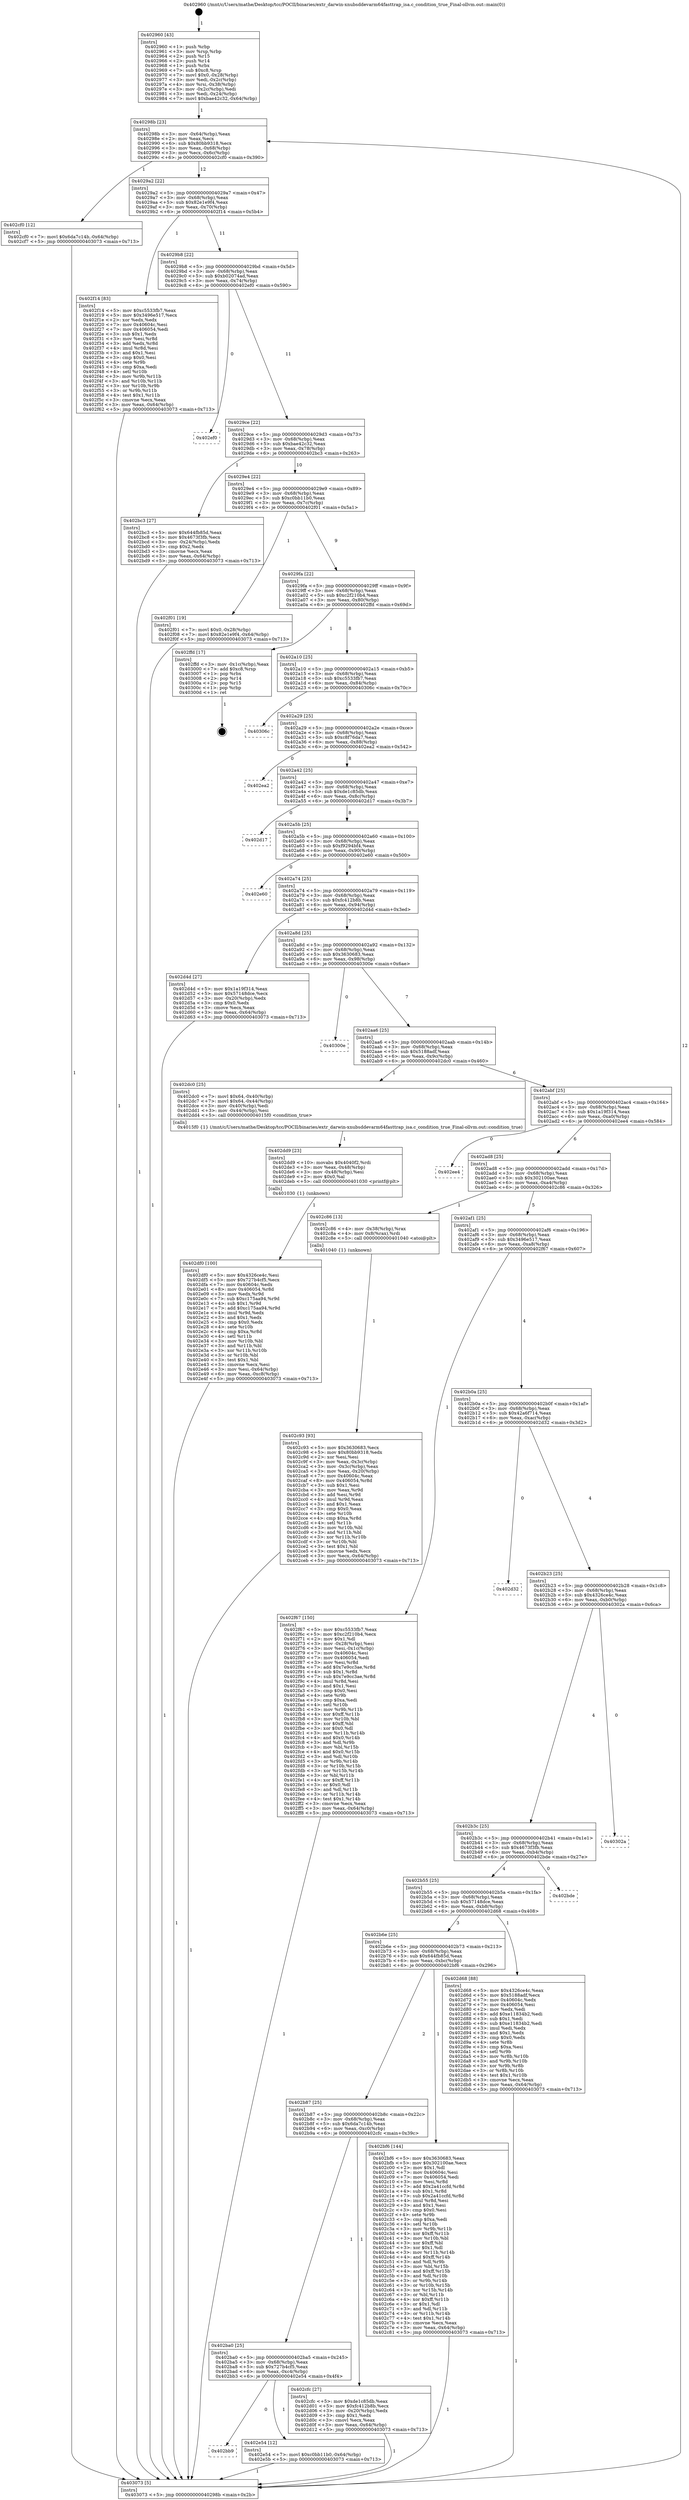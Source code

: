 digraph "0x402960" {
  label = "0x402960 (/mnt/c/Users/mathe/Desktop/tcc/POCII/binaries/extr_darwin-xnubsddevarm64fasttrap_isa.c_condition_true_Final-ollvm.out::main(0))"
  labelloc = "t"
  node[shape=record]

  Entry [label="",width=0.3,height=0.3,shape=circle,fillcolor=black,style=filled]
  "0x40298b" [label="{
     0x40298b [23]\l
     | [instrs]\l
     &nbsp;&nbsp;0x40298b \<+3\>: mov -0x64(%rbp),%eax\l
     &nbsp;&nbsp;0x40298e \<+2\>: mov %eax,%ecx\l
     &nbsp;&nbsp;0x402990 \<+6\>: sub $0x80bb9318,%ecx\l
     &nbsp;&nbsp;0x402996 \<+3\>: mov %eax,-0x68(%rbp)\l
     &nbsp;&nbsp;0x402999 \<+3\>: mov %ecx,-0x6c(%rbp)\l
     &nbsp;&nbsp;0x40299c \<+6\>: je 0000000000402cf0 \<main+0x390\>\l
  }"]
  "0x402cf0" [label="{
     0x402cf0 [12]\l
     | [instrs]\l
     &nbsp;&nbsp;0x402cf0 \<+7\>: movl $0x6da7c14b,-0x64(%rbp)\l
     &nbsp;&nbsp;0x402cf7 \<+5\>: jmp 0000000000403073 \<main+0x713\>\l
  }"]
  "0x4029a2" [label="{
     0x4029a2 [22]\l
     | [instrs]\l
     &nbsp;&nbsp;0x4029a2 \<+5\>: jmp 00000000004029a7 \<main+0x47\>\l
     &nbsp;&nbsp;0x4029a7 \<+3\>: mov -0x68(%rbp),%eax\l
     &nbsp;&nbsp;0x4029aa \<+5\>: sub $0x82e1e9f4,%eax\l
     &nbsp;&nbsp;0x4029af \<+3\>: mov %eax,-0x70(%rbp)\l
     &nbsp;&nbsp;0x4029b2 \<+6\>: je 0000000000402f14 \<main+0x5b4\>\l
  }"]
  Exit [label="",width=0.3,height=0.3,shape=circle,fillcolor=black,style=filled,peripheries=2]
  "0x402f14" [label="{
     0x402f14 [83]\l
     | [instrs]\l
     &nbsp;&nbsp;0x402f14 \<+5\>: mov $0xc5533fb7,%eax\l
     &nbsp;&nbsp;0x402f19 \<+5\>: mov $0x3496e517,%ecx\l
     &nbsp;&nbsp;0x402f1e \<+2\>: xor %edx,%edx\l
     &nbsp;&nbsp;0x402f20 \<+7\>: mov 0x40604c,%esi\l
     &nbsp;&nbsp;0x402f27 \<+7\>: mov 0x406054,%edi\l
     &nbsp;&nbsp;0x402f2e \<+3\>: sub $0x1,%edx\l
     &nbsp;&nbsp;0x402f31 \<+3\>: mov %esi,%r8d\l
     &nbsp;&nbsp;0x402f34 \<+3\>: add %edx,%r8d\l
     &nbsp;&nbsp;0x402f37 \<+4\>: imul %r8d,%esi\l
     &nbsp;&nbsp;0x402f3b \<+3\>: and $0x1,%esi\l
     &nbsp;&nbsp;0x402f3e \<+3\>: cmp $0x0,%esi\l
     &nbsp;&nbsp;0x402f41 \<+4\>: sete %r9b\l
     &nbsp;&nbsp;0x402f45 \<+3\>: cmp $0xa,%edi\l
     &nbsp;&nbsp;0x402f48 \<+4\>: setl %r10b\l
     &nbsp;&nbsp;0x402f4c \<+3\>: mov %r9b,%r11b\l
     &nbsp;&nbsp;0x402f4f \<+3\>: and %r10b,%r11b\l
     &nbsp;&nbsp;0x402f52 \<+3\>: xor %r10b,%r9b\l
     &nbsp;&nbsp;0x402f55 \<+3\>: or %r9b,%r11b\l
     &nbsp;&nbsp;0x402f58 \<+4\>: test $0x1,%r11b\l
     &nbsp;&nbsp;0x402f5c \<+3\>: cmovne %ecx,%eax\l
     &nbsp;&nbsp;0x402f5f \<+3\>: mov %eax,-0x64(%rbp)\l
     &nbsp;&nbsp;0x402f62 \<+5\>: jmp 0000000000403073 \<main+0x713\>\l
  }"]
  "0x4029b8" [label="{
     0x4029b8 [22]\l
     | [instrs]\l
     &nbsp;&nbsp;0x4029b8 \<+5\>: jmp 00000000004029bd \<main+0x5d\>\l
     &nbsp;&nbsp;0x4029bd \<+3\>: mov -0x68(%rbp),%eax\l
     &nbsp;&nbsp;0x4029c0 \<+5\>: sub $0xb02074ad,%eax\l
     &nbsp;&nbsp;0x4029c5 \<+3\>: mov %eax,-0x74(%rbp)\l
     &nbsp;&nbsp;0x4029c8 \<+6\>: je 0000000000402ef0 \<main+0x590\>\l
  }"]
  "0x402bb9" [label="{
     0x402bb9\l
  }", style=dashed]
  "0x402ef0" [label="{
     0x402ef0\l
  }", style=dashed]
  "0x4029ce" [label="{
     0x4029ce [22]\l
     | [instrs]\l
     &nbsp;&nbsp;0x4029ce \<+5\>: jmp 00000000004029d3 \<main+0x73\>\l
     &nbsp;&nbsp;0x4029d3 \<+3\>: mov -0x68(%rbp),%eax\l
     &nbsp;&nbsp;0x4029d6 \<+5\>: sub $0xbae42c32,%eax\l
     &nbsp;&nbsp;0x4029db \<+3\>: mov %eax,-0x78(%rbp)\l
     &nbsp;&nbsp;0x4029de \<+6\>: je 0000000000402bc3 \<main+0x263\>\l
  }"]
  "0x402e54" [label="{
     0x402e54 [12]\l
     | [instrs]\l
     &nbsp;&nbsp;0x402e54 \<+7\>: movl $0xc0bb11b0,-0x64(%rbp)\l
     &nbsp;&nbsp;0x402e5b \<+5\>: jmp 0000000000403073 \<main+0x713\>\l
  }"]
  "0x402bc3" [label="{
     0x402bc3 [27]\l
     | [instrs]\l
     &nbsp;&nbsp;0x402bc3 \<+5\>: mov $0x644fb85d,%eax\l
     &nbsp;&nbsp;0x402bc8 \<+5\>: mov $0x4673f3fb,%ecx\l
     &nbsp;&nbsp;0x402bcd \<+3\>: mov -0x24(%rbp),%edx\l
     &nbsp;&nbsp;0x402bd0 \<+3\>: cmp $0x2,%edx\l
     &nbsp;&nbsp;0x402bd3 \<+3\>: cmovne %ecx,%eax\l
     &nbsp;&nbsp;0x402bd6 \<+3\>: mov %eax,-0x64(%rbp)\l
     &nbsp;&nbsp;0x402bd9 \<+5\>: jmp 0000000000403073 \<main+0x713\>\l
  }"]
  "0x4029e4" [label="{
     0x4029e4 [22]\l
     | [instrs]\l
     &nbsp;&nbsp;0x4029e4 \<+5\>: jmp 00000000004029e9 \<main+0x89\>\l
     &nbsp;&nbsp;0x4029e9 \<+3\>: mov -0x68(%rbp),%eax\l
     &nbsp;&nbsp;0x4029ec \<+5\>: sub $0xc0bb11b0,%eax\l
     &nbsp;&nbsp;0x4029f1 \<+3\>: mov %eax,-0x7c(%rbp)\l
     &nbsp;&nbsp;0x4029f4 \<+6\>: je 0000000000402f01 \<main+0x5a1\>\l
  }"]
  "0x403073" [label="{
     0x403073 [5]\l
     | [instrs]\l
     &nbsp;&nbsp;0x403073 \<+5\>: jmp 000000000040298b \<main+0x2b\>\l
  }"]
  "0x402960" [label="{
     0x402960 [43]\l
     | [instrs]\l
     &nbsp;&nbsp;0x402960 \<+1\>: push %rbp\l
     &nbsp;&nbsp;0x402961 \<+3\>: mov %rsp,%rbp\l
     &nbsp;&nbsp;0x402964 \<+2\>: push %r15\l
     &nbsp;&nbsp;0x402966 \<+2\>: push %r14\l
     &nbsp;&nbsp;0x402968 \<+1\>: push %rbx\l
     &nbsp;&nbsp;0x402969 \<+7\>: sub $0xc8,%rsp\l
     &nbsp;&nbsp;0x402970 \<+7\>: movl $0x0,-0x28(%rbp)\l
     &nbsp;&nbsp;0x402977 \<+3\>: mov %edi,-0x2c(%rbp)\l
     &nbsp;&nbsp;0x40297a \<+4\>: mov %rsi,-0x38(%rbp)\l
     &nbsp;&nbsp;0x40297e \<+3\>: mov -0x2c(%rbp),%edi\l
     &nbsp;&nbsp;0x402981 \<+3\>: mov %edi,-0x24(%rbp)\l
     &nbsp;&nbsp;0x402984 \<+7\>: movl $0xbae42c32,-0x64(%rbp)\l
  }"]
  "0x402df0" [label="{
     0x402df0 [100]\l
     | [instrs]\l
     &nbsp;&nbsp;0x402df0 \<+5\>: mov $0x4326ce4c,%esi\l
     &nbsp;&nbsp;0x402df5 \<+5\>: mov $0x727b4cf5,%ecx\l
     &nbsp;&nbsp;0x402dfa \<+7\>: mov 0x40604c,%edx\l
     &nbsp;&nbsp;0x402e01 \<+8\>: mov 0x406054,%r8d\l
     &nbsp;&nbsp;0x402e09 \<+3\>: mov %edx,%r9d\l
     &nbsp;&nbsp;0x402e0c \<+7\>: sub $0xc175aa94,%r9d\l
     &nbsp;&nbsp;0x402e13 \<+4\>: sub $0x1,%r9d\l
     &nbsp;&nbsp;0x402e17 \<+7\>: add $0xc175aa94,%r9d\l
     &nbsp;&nbsp;0x402e1e \<+4\>: imul %r9d,%edx\l
     &nbsp;&nbsp;0x402e22 \<+3\>: and $0x1,%edx\l
     &nbsp;&nbsp;0x402e25 \<+3\>: cmp $0x0,%edx\l
     &nbsp;&nbsp;0x402e28 \<+4\>: sete %r10b\l
     &nbsp;&nbsp;0x402e2c \<+4\>: cmp $0xa,%r8d\l
     &nbsp;&nbsp;0x402e30 \<+4\>: setl %r11b\l
     &nbsp;&nbsp;0x402e34 \<+3\>: mov %r10b,%bl\l
     &nbsp;&nbsp;0x402e37 \<+3\>: and %r11b,%bl\l
     &nbsp;&nbsp;0x402e3a \<+3\>: xor %r11b,%r10b\l
     &nbsp;&nbsp;0x402e3d \<+3\>: or %r10b,%bl\l
     &nbsp;&nbsp;0x402e40 \<+3\>: test $0x1,%bl\l
     &nbsp;&nbsp;0x402e43 \<+3\>: cmovne %ecx,%esi\l
     &nbsp;&nbsp;0x402e46 \<+3\>: mov %esi,-0x64(%rbp)\l
     &nbsp;&nbsp;0x402e49 \<+6\>: mov %eax,-0xc8(%rbp)\l
     &nbsp;&nbsp;0x402e4f \<+5\>: jmp 0000000000403073 \<main+0x713\>\l
  }"]
  "0x402f01" [label="{
     0x402f01 [19]\l
     | [instrs]\l
     &nbsp;&nbsp;0x402f01 \<+7\>: movl $0x0,-0x28(%rbp)\l
     &nbsp;&nbsp;0x402f08 \<+7\>: movl $0x82e1e9f4,-0x64(%rbp)\l
     &nbsp;&nbsp;0x402f0f \<+5\>: jmp 0000000000403073 \<main+0x713\>\l
  }"]
  "0x4029fa" [label="{
     0x4029fa [22]\l
     | [instrs]\l
     &nbsp;&nbsp;0x4029fa \<+5\>: jmp 00000000004029ff \<main+0x9f\>\l
     &nbsp;&nbsp;0x4029ff \<+3\>: mov -0x68(%rbp),%eax\l
     &nbsp;&nbsp;0x402a02 \<+5\>: sub $0xc2f210b4,%eax\l
     &nbsp;&nbsp;0x402a07 \<+3\>: mov %eax,-0x80(%rbp)\l
     &nbsp;&nbsp;0x402a0a \<+6\>: je 0000000000402ffd \<main+0x69d\>\l
  }"]
  "0x402dd9" [label="{
     0x402dd9 [23]\l
     | [instrs]\l
     &nbsp;&nbsp;0x402dd9 \<+10\>: movabs $0x4040f2,%rdi\l
     &nbsp;&nbsp;0x402de3 \<+3\>: mov %eax,-0x48(%rbp)\l
     &nbsp;&nbsp;0x402de6 \<+3\>: mov -0x48(%rbp),%esi\l
     &nbsp;&nbsp;0x402de9 \<+2\>: mov $0x0,%al\l
     &nbsp;&nbsp;0x402deb \<+5\>: call 0000000000401030 \<printf@plt\>\l
     | [calls]\l
     &nbsp;&nbsp;0x401030 \{1\} (unknown)\l
  }"]
  "0x402ffd" [label="{
     0x402ffd [17]\l
     | [instrs]\l
     &nbsp;&nbsp;0x402ffd \<+3\>: mov -0x1c(%rbp),%eax\l
     &nbsp;&nbsp;0x403000 \<+7\>: add $0xc8,%rsp\l
     &nbsp;&nbsp;0x403007 \<+1\>: pop %rbx\l
     &nbsp;&nbsp;0x403008 \<+2\>: pop %r14\l
     &nbsp;&nbsp;0x40300a \<+2\>: pop %r15\l
     &nbsp;&nbsp;0x40300c \<+1\>: pop %rbp\l
     &nbsp;&nbsp;0x40300d \<+1\>: ret\l
  }"]
  "0x402a10" [label="{
     0x402a10 [25]\l
     | [instrs]\l
     &nbsp;&nbsp;0x402a10 \<+5\>: jmp 0000000000402a15 \<main+0xb5\>\l
     &nbsp;&nbsp;0x402a15 \<+3\>: mov -0x68(%rbp),%eax\l
     &nbsp;&nbsp;0x402a18 \<+5\>: sub $0xc5533fb7,%eax\l
     &nbsp;&nbsp;0x402a1d \<+6\>: mov %eax,-0x84(%rbp)\l
     &nbsp;&nbsp;0x402a23 \<+6\>: je 000000000040306c \<main+0x70c\>\l
  }"]
  "0x402ba0" [label="{
     0x402ba0 [25]\l
     | [instrs]\l
     &nbsp;&nbsp;0x402ba0 \<+5\>: jmp 0000000000402ba5 \<main+0x245\>\l
     &nbsp;&nbsp;0x402ba5 \<+3\>: mov -0x68(%rbp),%eax\l
     &nbsp;&nbsp;0x402ba8 \<+5\>: sub $0x727b4cf5,%eax\l
     &nbsp;&nbsp;0x402bad \<+6\>: mov %eax,-0xc4(%rbp)\l
     &nbsp;&nbsp;0x402bb3 \<+6\>: je 0000000000402e54 \<main+0x4f4\>\l
  }"]
  "0x40306c" [label="{
     0x40306c\l
  }", style=dashed]
  "0x402a29" [label="{
     0x402a29 [25]\l
     | [instrs]\l
     &nbsp;&nbsp;0x402a29 \<+5\>: jmp 0000000000402a2e \<main+0xce\>\l
     &nbsp;&nbsp;0x402a2e \<+3\>: mov -0x68(%rbp),%eax\l
     &nbsp;&nbsp;0x402a31 \<+5\>: sub $0xc8f76da7,%eax\l
     &nbsp;&nbsp;0x402a36 \<+6\>: mov %eax,-0x88(%rbp)\l
     &nbsp;&nbsp;0x402a3c \<+6\>: je 0000000000402ea2 \<main+0x542\>\l
  }"]
  "0x402cfc" [label="{
     0x402cfc [27]\l
     | [instrs]\l
     &nbsp;&nbsp;0x402cfc \<+5\>: mov $0xde1c85db,%eax\l
     &nbsp;&nbsp;0x402d01 \<+5\>: mov $0xfc412b8b,%ecx\l
     &nbsp;&nbsp;0x402d06 \<+3\>: mov -0x20(%rbp),%edx\l
     &nbsp;&nbsp;0x402d09 \<+3\>: cmp $0x1,%edx\l
     &nbsp;&nbsp;0x402d0c \<+3\>: cmovl %ecx,%eax\l
     &nbsp;&nbsp;0x402d0f \<+3\>: mov %eax,-0x64(%rbp)\l
     &nbsp;&nbsp;0x402d12 \<+5\>: jmp 0000000000403073 \<main+0x713\>\l
  }"]
  "0x402ea2" [label="{
     0x402ea2\l
  }", style=dashed]
  "0x402a42" [label="{
     0x402a42 [25]\l
     | [instrs]\l
     &nbsp;&nbsp;0x402a42 \<+5\>: jmp 0000000000402a47 \<main+0xe7\>\l
     &nbsp;&nbsp;0x402a47 \<+3\>: mov -0x68(%rbp),%eax\l
     &nbsp;&nbsp;0x402a4a \<+5\>: sub $0xde1c85db,%eax\l
     &nbsp;&nbsp;0x402a4f \<+6\>: mov %eax,-0x8c(%rbp)\l
     &nbsp;&nbsp;0x402a55 \<+6\>: je 0000000000402d17 \<main+0x3b7\>\l
  }"]
  "0x402c93" [label="{
     0x402c93 [93]\l
     | [instrs]\l
     &nbsp;&nbsp;0x402c93 \<+5\>: mov $0x3630683,%ecx\l
     &nbsp;&nbsp;0x402c98 \<+5\>: mov $0x80bb9318,%edx\l
     &nbsp;&nbsp;0x402c9d \<+2\>: xor %esi,%esi\l
     &nbsp;&nbsp;0x402c9f \<+3\>: mov %eax,-0x3c(%rbp)\l
     &nbsp;&nbsp;0x402ca2 \<+3\>: mov -0x3c(%rbp),%eax\l
     &nbsp;&nbsp;0x402ca5 \<+3\>: mov %eax,-0x20(%rbp)\l
     &nbsp;&nbsp;0x402ca8 \<+7\>: mov 0x40604c,%eax\l
     &nbsp;&nbsp;0x402caf \<+8\>: mov 0x406054,%r8d\l
     &nbsp;&nbsp;0x402cb7 \<+3\>: sub $0x1,%esi\l
     &nbsp;&nbsp;0x402cba \<+3\>: mov %eax,%r9d\l
     &nbsp;&nbsp;0x402cbd \<+3\>: add %esi,%r9d\l
     &nbsp;&nbsp;0x402cc0 \<+4\>: imul %r9d,%eax\l
     &nbsp;&nbsp;0x402cc4 \<+3\>: and $0x1,%eax\l
     &nbsp;&nbsp;0x402cc7 \<+3\>: cmp $0x0,%eax\l
     &nbsp;&nbsp;0x402cca \<+4\>: sete %r10b\l
     &nbsp;&nbsp;0x402cce \<+4\>: cmp $0xa,%r8d\l
     &nbsp;&nbsp;0x402cd2 \<+4\>: setl %r11b\l
     &nbsp;&nbsp;0x402cd6 \<+3\>: mov %r10b,%bl\l
     &nbsp;&nbsp;0x402cd9 \<+3\>: and %r11b,%bl\l
     &nbsp;&nbsp;0x402cdc \<+3\>: xor %r11b,%r10b\l
     &nbsp;&nbsp;0x402cdf \<+3\>: or %r10b,%bl\l
     &nbsp;&nbsp;0x402ce2 \<+3\>: test $0x1,%bl\l
     &nbsp;&nbsp;0x402ce5 \<+3\>: cmovne %edx,%ecx\l
     &nbsp;&nbsp;0x402ce8 \<+3\>: mov %ecx,-0x64(%rbp)\l
     &nbsp;&nbsp;0x402ceb \<+5\>: jmp 0000000000403073 \<main+0x713\>\l
  }"]
  "0x402d17" [label="{
     0x402d17\l
  }", style=dashed]
  "0x402a5b" [label="{
     0x402a5b [25]\l
     | [instrs]\l
     &nbsp;&nbsp;0x402a5b \<+5\>: jmp 0000000000402a60 \<main+0x100\>\l
     &nbsp;&nbsp;0x402a60 \<+3\>: mov -0x68(%rbp),%eax\l
     &nbsp;&nbsp;0x402a63 \<+5\>: sub $0xf9294bf4,%eax\l
     &nbsp;&nbsp;0x402a68 \<+6\>: mov %eax,-0x90(%rbp)\l
     &nbsp;&nbsp;0x402a6e \<+6\>: je 0000000000402e60 \<main+0x500\>\l
  }"]
  "0x402b87" [label="{
     0x402b87 [25]\l
     | [instrs]\l
     &nbsp;&nbsp;0x402b87 \<+5\>: jmp 0000000000402b8c \<main+0x22c\>\l
     &nbsp;&nbsp;0x402b8c \<+3\>: mov -0x68(%rbp),%eax\l
     &nbsp;&nbsp;0x402b8f \<+5\>: sub $0x6da7c14b,%eax\l
     &nbsp;&nbsp;0x402b94 \<+6\>: mov %eax,-0xc0(%rbp)\l
     &nbsp;&nbsp;0x402b9a \<+6\>: je 0000000000402cfc \<main+0x39c\>\l
  }"]
  "0x402e60" [label="{
     0x402e60\l
  }", style=dashed]
  "0x402a74" [label="{
     0x402a74 [25]\l
     | [instrs]\l
     &nbsp;&nbsp;0x402a74 \<+5\>: jmp 0000000000402a79 \<main+0x119\>\l
     &nbsp;&nbsp;0x402a79 \<+3\>: mov -0x68(%rbp),%eax\l
     &nbsp;&nbsp;0x402a7c \<+5\>: sub $0xfc412b8b,%eax\l
     &nbsp;&nbsp;0x402a81 \<+6\>: mov %eax,-0x94(%rbp)\l
     &nbsp;&nbsp;0x402a87 \<+6\>: je 0000000000402d4d \<main+0x3ed\>\l
  }"]
  "0x402bf6" [label="{
     0x402bf6 [144]\l
     | [instrs]\l
     &nbsp;&nbsp;0x402bf6 \<+5\>: mov $0x3630683,%eax\l
     &nbsp;&nbsp;0x402bfb \<+5\>: mov $0x302100ae,%ecx\l
     &nbsp;&nbsp;0x402c00 \<+2\>: mov $0x1,%dl\l
     &nbsp;&nbsp;0x402c02 \<+7\>: mov 0x40604c,%esi\l
     &nbsp;&nbsp;0x402c09 \<+7\>: mov 0x406054,%edi\l
     &nbsp;&nbsp;0x402c10 \<+3\>: mov %esi,%r8d\l
     &nbsp;&nbsp;0x402c13 \<+7\>: add $0x2a41ccfd,%r8d\l
     &nbsp;&nbsp;0x402c1a \<+4\>: sub $0x1,%r8d\l
     &nbsp;&nbsp;0x402c1e \<+7\>: sub $0x2a41ccfd,%r8d\l
     &nbsp;&nbsp;0x402c25 \<+4\>: imul %r8d,%esi\l
     &nbsp;&nbsp;0x402c29 \<+3\>: and $0x1,%esi\l
     &nbsp;&nbsp;0x402c2c \<+3\>: cmp $0x0,%esi\l
     &nbsp;&nbsp;0x402c2f \<+4\>: sete %r9b\l
     &nbsp;&nbsp;0x402c33 \<+3\>: cmp $0xa,%edi\l
     &nbsp;&nbsp;0x402c36 \<+4\>: setl %r10b\l
     &nbsp;&nbsp;0x402c3a \<+3\>: mov %r9b,%r11b\l
     &nbsp;&nbsp;0x402c3d \<+4\>: xor $0xff,%r11b\l
     &nbsp;&nbsp;0x402c41 \<+3\>: mov %r10b,%bl\l
     &nbsp;&nbsp;0x402c44 \<+3\>: xor $0xff,%bl\l
     &nbsp;&nbsp;0x402c47 \<+3\>: xor $0x1,%dl\l
     &nbsp;&nbsp;0x402c4a \<+3\>: mov %r11b,%r14b\l
     &nbsp;&nbsp;0x402c4d \<+4\>: and $0xff,%r14b\l
     &nbsp;&nbsp;0x402c51 \<+3\>: and %dl,%r9b\l
     &nbsp;&nbsp;0x402c54 \<+3\>: mov %bl,%r15b\l
     &nbsp;&nbsp;0x402c57 \<+4\>: and $0xff,%r15b\l
     &nbsp;&nbsp;0x402c5b \<+3\>: and %dl,%r10b\l
     &nbsp;&nbsp;0x402c5e \<+3\>: or %r9b,%r14b\l
     &nbsp;&nbsp;0x402c61 \<+3\>: or %r10b,%r15b\l
     &nbsp;&nbsp;0x402c64 \<+3\>: xor %r15b,%r14b\l
     &nbsp;&nbsp;0x402c67 \<+3\>: or %bl,%r11b\l
     &nbsp;&nbsp;0x402c6a \<+4\>: xor $0xff,%r11b\l
     &nbsp;&nbsp;0x402c6e \<+3\>: or $0x1,%dl\l
     &nbsp;&nbsp;0x402c71 \<+3\>: and %dl,%r11b\l
     &nbsp;&nbsp;0x402c74 \<+3\>: or %r11b,%r14b\l
     &nbsp;&nbsp;0x402c77 \<+4\>: test $0x1,%r14b\l
     &nbsp;&nbsp;0x402c7b \<+3\>: cmovne %ecx,%eax\l
     &nbsp;&nbsp;0x402c7e \<+3\>: mov %eax,-0x64(%rbp)\l
     &nbsp;&nbsp;0x402c81 \<+5\>: jmp 0000000000403073 \<main+0x713\>\l
  }"]
  "0x402d4d" [label="{
     0x402d4d [27]\l
     | [instrs]\l
     &nbsp;&nbsp;0x402d4d \<+5\>: mov $0x1a19f314,%eax\l
     &nbsp;&nbsp;0x402d52 \<+5\>: mov $0x57148dce,%ecx\l
     &nbsp;&nbsp;0x402d57 \<+3\>: mov -0x20(%rbp),%edx\l
     &nbsp;&nbsp;0x402d5a \<+3\>: cmp $0x0,%edx\l
     &nbsp;&nbsp;0x402d5d \<+3\>: cmove %ecx,%eax\l
     &nbsp;&nbsp;0x402d60 \<+3\>: mov %eax,-0x64(%rbp)\l
     &nbsp;&nbsp;0x402d63 \<+5\>: jmp 0000000000403073 \<main+0x713\>\l
  }"]
  "0x402a8d" [label="{
     0x402a8d [25]\l
     | [instrs]\l
     &nbsp;&nbsp;0x402a8d \<+5\>: jmp 0000000000402a92 \<main+0x132\>\l
     &nbsp;&nbsp;0x402a92 \<+3\>: mov -0x68(%rbp),%eax\l
     &nbsp;&nbsp;0x402a95 \<+5\>: sub $0x3630683,%eax\l
     &nbsp;&nbsp;0x402a9a \<+6\>: mov %eax,-0x98(%rbp)\l
     &nbsp;&nbsp;0x402aa0 \<+6\>: je 000000000040300e \<main+0x6ae\>\l
  }"]
  "0x402b6e" [label="{
     0x402b6e [25]\l
     | [instrs]\l
     &nbsp;&nbsp;0x402b6e \<+5\>: jmp 0000000000402b73 \<main+0x213\>\l
     &nbsp;&nbsp;0x402b73 \<+3\>: mov -0x68(%rbp),%eax\l
     &nbsp;&nbsp;0x402b76 \<+5\>: sub $0x644fb85d,%eax\l
     &nbsp;&nbsp;0x402b7b \<+6\>: mov %eax,-0xbc(%rbp)\l
     &nbsp;&nbsp;0x402b81 \<+6\>: je 0000000000402bf6 \<main+0x296\>\l
  }"]
  "0x40300e" [label="{
     0x40300e\l
  }", style=dashed]
  "0x402aa6" [label="{
     0x402aa6 [25]\l
     | [instrs]\l
     &nbsp;&nbsp;0x402aa6 \<+5\>: jmp 0000000000402aab \<main+0x14b\>\l
     &nbsp;&nbsp;0x402aab \<+3\>: mov -0x68(%rbp),%eax\l
     &nbsp;&nbsp;0x402aae \<+5\>: sub $0x5188adf,%eax\l
     &nbsp;&nbsp;0x402ab3 \<+6\>: mov %eax,-0x9c(%rbp)\l
     &nbsp;&nbsp;0x402ab9 \<+6\>: je 0000000000402dc0 \<main+0x460\>\l
  }"]
  "0x402d68" [label="{
     0x402d68 [88]\l
     | [instrs]\l
     &nbsp;&nbsp;0x402d68 \<+5\>: mov $0x4326ce4c,%eax\l
     &nbsp;&nbsp;0x402d6d \<+5\>: mov $0x5188adf,%ecx\l
     &nbsp;&nbsp;0x402d72 \<+7\>: mov 0x40604c,%edx\l
     &nbsp;&nbsp;0x402d79 \<+7\>: mov 0x406054,%esi\l
     &nbsp;&nbsp;0x402d80 \<+2\>: mov %edx,%edi\l
     &nbsp;&nbsp;0x402d82 \<+6\>: add $0xe11834b2,%edi\l
     &nbsp;&nbsp;0x402d88 \<+3\>: sub $0x1,%edi\l
     &nbsp;&nbsp;0x402d8b \<+6\>: sub $0xe11834b2,%edi\l
     &nbsp;&nbsp;0x402d91 \<+3\>: imul %edi,%edx\l
     &nbsp;&nbsp;0x402d94 \<+3\>: and $0x1,%edx\l
     &nbsp;&nbsp;0x402d97 \<+3\>: cmp $0x0,%edx\l
     &nbsp;&nbsp;0x402d9a \<+4\>: sete %r8b\l
     &nbsp;&nbsp;0x402d9e \<+3\>: cmp $0xa,%esi\l
     &nbsp;&nbsp;0x402da1 \<+4\>: setl %r9b\l
     &nbsp;&nbsp;0x402da5 \<+3\>: mov %r8b,%r10b\l
     &nbsp;&nbsp;0x402da8 \<+3\>: and %r9b,%r10b\l
     &nbsp;&nbsp;0x402dab \<+3\>: xor %r9b,%r8b\l
     &nbsp;&nbsp;0x402dae \<+3\>: or %r8b,%r10b\l
     &nbsp;&nbsp;0x402db1 \<+4\>: test $0x1,%r10b\l
     &nbsp;&nbsp;0x402db5 \<+3\>: cmovne %ecx,%eax\l
     &nbsp;&nbsp;0x402db8 \<+3\>: mov %eax,-0x64(%rbp)\l
     &nbsp;&nbsp;0x402dbb \<+5\>: jmp 0000000000403073 \<main+0x713\>\l
  }"]
  "0x402dc0" [label="{
     0x402dc0 [25]\l
     | [instrs]\l
     &nbsp;&nbsp;0x402dc0 \<+7\>: movl $0x64,-0x40(%rbp)\l
     &nbsp;&nbsp;0x402dc7 \<+7\>: movl $0x64,-0x44(%rbp)\l
     &nbsp;&nbsp;0x402dce \<+3\>: mov -0x40(%rbp),%edi\l
     &nbsp;&nbsp;0x402dd1 \<+3\>: mov -0x44(%rbp),%esi\l
     &nbsp;&nbsp;0x402dd4 \<+5\>: call 00000000004015f0 \<condition_true\>\l
     | [calls]\l
     &nbsp;&nbsp;0x4015f0 \{1\} (/mnt/c/Users/mathe/Desktop/tcc/POCII/binaries/extr_darwin-xnubsddevarm64fasttrap_isa.c_condition_true_Final-ollvm.out::condition_true)\l
  }"]
  "0x402abf" [label="{
     0x402abf [25]\l
     | [instrs]\l
     &nbsp;&nbsp;0x402abf \<+5\>: jmp 0000000000402ac4 \<main+0x164\>\l
     &nbsp;&nbsp;0x402ac4 \<+3\>: mov -0x68(%rbp),%eax\l
     &nbsp;&nbsp;0x402ac7 \<+5\>: sub $0x1a19f314,%eax\l
     &nbsp;&nbsp;0x402acc \<+6\>: mov %eax,-0xa0(%rbp)\l
     &nbsp;&nbsp;0x402ad2 \<+6\>: je 0000000000402ee4 \<main+0x584\>\l
  }"]
  "0x402b55" [label="{
     0x402b55 [25]\l
     | [instrs]\l
     &nbsp;&nbsp;0x402b55 \<+5\>: jmp 0000000000402b5a \<main+0x1fa\>\l
     &nbsp;&nbsp;0x402b5a \<+3\>: mov -0x68(%rbp),%eax\l
     &nbsp;&nbsp;0x402b5d \<+5\>: sub $0x57148dce,%eax\l
     &nbsp;&nbsp;0x402b62 \<+6\>: mov %eax,-0xb8(%rbp)\l
     &nbsp;&nbsp;0x402b68 \<+6\>: je 0000000000402d68 \<main+0x408\>\l
  }"]
  "0x402ee4" [label="{
     0x402ee4\l
  }", style=dashed]
  "0x402ad8" [label="{
     0x402ad8 [25]\l
     | [instrs]\l
     &nbsp;&nbsp;0x402ad8 \<+5\>: jmp 0000000000402add \<main+0x17d\>\l
     &nbsp;&nbsp;0x402add \<+3\>: mov -0x68(%rbp),%eax\l
     &nbsp;&nbsp;0x402ae0 \<+5\>: sub $0x302100ae,%eax\l
     &nbsp;&nbsp;0x402ae5 \<+6\>: mov %eax,-0xa4(%rbp)\l
     &nbsp;&nbsp;0x402aeb \<+6\>: je 0000000000402c86 \<main+0x326\>\l
  }"]
  "0x402bde" [label="{
     0x402bde\l
  }", style=dashed]
  "0x402c86" [label="{
     0x402c86 [13]\l
     | [instrs]\l
     &nbsp;&nbsp;0x402c86 \<+4\>: mov -0x38(%rbp),%rax\l
     &nbsp;&nbsp;0x402c8a \<+4\>: mov 0x8(%rax),%rdi\l
     &nbsp;&nbsp;0x402c8e \<+5\>: call 0000000000401040 \<atoi@plt\>\l
     | [calls]\l
     &nbsp;&nbsp;0x401040 \{1\} (unknown)\l
  }"]
  "0x402af1" [label="{
     0x402af1 [25]\l
     | [instrs]\l
     &nbsp;&nbsp;0x402af1 \<+5\>: jmp 0000000000402af6 \<main+0x196\>\l
     &nbsp;&nbsp;0x402af6 \<+3\>: mov -0x68(%rbp),%eax\l
     &nbsp;&nbsp;0x402af9 \<+5\>: sub $0x3496e517,%eax\l
     &nbsp;&nbsp;0x402afe \<+6\>: mov %eax,-0xa8(%rbp)\l
     &nbsp;&nbsp;0x402b04 \<+6\>: je 0000000000402f67 \<main+0x607\>\l
  }"]
  "0x402b3c" [label="{
     0x402b3c [25]\l
     | [instrs]\l
     &nbsp;&nbsp;0x402b3c \<+5\>: jmp 0000000000402b41 \<main+0x1e1\>\l
     &nbsp;&nbsp;0x402b41 \<+3\>: mov -0x68(%rbp),%eax\l
     &nbsp;&nbsp;0x402b44 \<+5\>: sub $0x4673f3fb,%eax\l
     &nbsp;&nbsp;0x402b49 \<+6\>: mov %eax,-0xb4(%rbp)\l
     &nbsp;&nbsp;0x402b4f \<+6\>: je 0000000000402bde \<main+0x27e\>\l
  }"]
  "0x402f67" [label="{
     0x402f67 [150]\l
     | [instrs]\l
     &nbsp;&nbsp;0x402f67 \<+5\>: mov $0xc5533fb7,%eax\l
     &nbsp;&nbsp;0x402f6c \<+5\>: mov $0xc2f210b4,%ecx\l
     &nbsp;&nbsp;0x402f71 \<+2\>: mov $0x1,%dl\l
     &nbsp;&nbsp;0x402f73 \<+3\>: mov -0x28(%rbp),%esi\l
     &nbsp;&nbsp;0x402f76 \<+3\>: mov %esi,-0x1c(%rbp)\l
     &nbsp;&nbsp;0x402f79 \<+7\>: mov 0x40604c,%esi\l
     &nbsp;&nbsp;0x402f80 \<+7\>: mov 0x406054,%edi\l
     &nbsp;&nbsp;0x402f87 \<+3\>: mov %esi,%r8d\l
     &nbsp;&nbsp;0x402f8a \<+7\>: add $0x7e9cc3ae,%r8d\l
     &nbsp;&nbsp;0x402f91 \<+4\>: sub $0x1,%r8d\l
     &nbsp;&nbsp;0x402f95 \<+7\>: sub $0x7e9cc3ae,%r8d\l
     &nbsp;&nbsp;0x402f9c \<+4\>: imul %r8d,%esi\l
     &nbsp;&nbsp;0x402fa0 \<+3\>: and $0x1,%esi\l
     &nbsp;&nbsp;0x402fa3 \<+3\>: cmp $0x0,%esi\l
     &nbsp;&nbsp;0x402fa6 \<+4\>: sete %r9b\l
     &nbsp;&nbsp;0x402faa \<+3\>: cmp $0xa,%edi\l
     &nbsp;&nbsp;0x402fad \<+4\>: setl %r10b\l
     &nbsp;&nbsp;0x402fb1 \<+3\>: mov %r9b,%r11b\l
     &nbsp;&nbsp;0x402fb4 \<+4\>: xor $0xff,%r11b\l
     &nbsp;&nbsp;0x402fb8 \<+3\>: mov %r10b,%bl\l
     &nbsp;&nbsp;0x402fbb \<+3\>: xor $0xff,%bl\l
     &nbsp;&nbsp;0x402fbe \<+3\>: xor $0x0,%dl\l
     &nbsp;&nbsp;0x402fc1 \<+3\>: mov %r11b,%r14b\l
     &nbsp;&nbsp;0x402fc4 \<+4\>: and $0x0,%r14b\l
     &nbsp;&nbsp;0x402fc8 \<+3\>: and %dl,%r9b\l
     &nbsp;&nbsp;0x402fcb \<+3\>: mov %bl,%r15b\l
     &nbsp;&nbsp;0x402fce \<+4\>: and $0x0,%r15b\l
     &nbsp;&nbsp;0x402fd2 \<+3\>: and %dl,%r10b\l
     &nbsp;&nbsp;0x402fd5 \<+3\>: or %r9b,%r14b\l
     &nbsp;&nbsp;0x402fd8 \<+3\>: or %r10b,%r15b\l
     &nbsp;&nbsp;0x402fdb \<+3\>: xor %r15b,%r14b\l
     &nbsp;&nbsp;0x402fde \<+3\>: or %bl,%r11b\l
     &nbsp;&nbsp;0x402fe1 \<+4\>: xor $0xff,%r11b\l
     &nbsp;&nbsp;0x402fe5 \<+3\>: or $0x0,%dl\l
     &nbsp;&nbsp;0x402fe8 \<+3\>: and %dl,%r11b\l
     &nbsp;&nbsp;0x402feb \<+3\>: or %r11b,%r14b\l
     &nbsp;&nbsp;0x402fee \<+4\>: test $0x1,%r14b\l
     &nbsp;&nbsp;0x402ff2 \<+3\>: cmovne %ecx,%eax\l
     &nbsp;&nbsp;0x402ff5 \<+3\>: mov %eax,-0x64(%rbp)\l
     &nbsp;&nbsp;0x402ff8 \<+5\>: jmp 0000000000403073 \<main+0x713\>\l
  }"]
  "0x402b0a" [label="{
     0x402b0a [25]\l
     | [instrs]\l
     &nbsp;&nbsp;0x402b0a \<+5\>: jmp 0000000000402b0f \<main+0x1af\>\l
     &nbsp;&nbsp;0x402b0f \<+3\>: mov -0x68(%rbp),%eax\l
     &nbsp;&nbsp;0x402b12 \<+5\>: sub $0x42a6f714,%eax\l
     &nbsp;&nbsp;0x402b17 \<+6\>: mov %eax,-0xac(%rbp)\l
     &nbsp;&nbsp;0x402b1d \<+6\>: je 0000000000402d32 \<main+0x3d2\>\l
  }"]
  "0x40302a" [label="{
     0x40302a\l
  }", style=dashed]
  "0x402d32" [label="{
     0x402d32\l
  }", style=dashed]
  "0x402b23" [label="{
     0x402b23 [25]\l
     | [instrs]\l
     &nbsp;&nbsp;0x402b23 \<+5\>: jmp 0000000000402b28 \<main+0x1c8\>\l
     &nbsp;&nbsp;0x402b28 \<+3\>: mov -0x68(%rbp),%eax\l
     &nbsp;&nbsp;0x402b2b \<+5\>: sub $0x4326ce4c,%eax\l
     &nbsp;&nbsp;0x402b30 \<+6\>: mov %eax,-0xb0(%rbp)\l
     &nbsp;&nbsp;0x402b36 \<+6\>: je 000000000040302a \<main+0x6ca\>\l
  }"]
  Entry -> "0x402960" [label=" 1"]
  "0x40298b" -> "0x402cf0" [label=" 1"]
  "0x40298b" -> "0x4029a2" [label=" 12"]
  "0x402ffd" -> Exit [label=" 1"]
  "0x4029a2" -> "0x402f14" [label=" 1"]
  "0x4029a2" -> "0x4029b8" [label=" 11"]
  "0x402f67" -> "0x403073" [label=" 1"]
  "0x4029b8" -> "0x402ef0" [label=" 0"]
  "0x4029b8" -> "0x4029ce" [label=" 11"]
  "0x402f14" -> "0x403073" [label=" 1"]
  "0x4029ce" -> "0x402bc3" [label=" 1"]
  "0x4029ce" -> "0x4029e4" [label=" 10"]
  "0x402bc3" -> "0x403073" [label=" 1"]
  "0x402960" -> "0x40298b" [label=" 1"]
  "0x403073" -> "0x40298b" [label=" 12"]
  "0x402f01" -> "0x403073" [label=" 1"]
  "0x4029e4" -> "0x402f01" [label=" 1"]
  "0x4029e4" -> "0x4029fa" [label=" 9"]
  "0x402ba0" -> "0x402bb9" [label=" 0"]
  "0x4029fa" -> "0x402ffd" [label=" 1"]
  "0x4029fa" -> "0x402a10" [label=" 8"]
  "0x402ba0" -> "0x402e54" [label=" 1"]
  "0x402a10" -> "0x40306c" [label=" 0"]
  "0x402a10" -> "0x402a29" [label=" 8"]
  "0x402e54" -> "0x403073" [label=" 1"]
  "0x402a29" -> "0x402ea2" [label=" 0"]
  "0x402a29" -> "0x402a42" [label=" 8"]
  "0x402df0" -> "0x403073" [label=" 1"]
  "0x402a42" -> "0x402d17" [label=" 0"]
  "0x402a42" -> "0x402a5b" [label=" 8"]
  "0x402dc0" -> "0x402dd9" [label=" 1"]
  "0x402a5b" -> "0x402e60" [label=" 0"]
  "0x402a5b" -> "0x402a74" [label=" 8"]
  "0x402d68" -> "0x403073" [label=" 1"]
  "0x402a74" -> "0x402d4d" [label=" 1"]
  "0x402a74" -> "0x402a8d" [label=" 7"]
  "0x402d4d" -> "0x403073" [label=" 1"]
  "0x402a8d" -> "0x40300e" [label=" 0"]
  "0x402a8d" -> "0x402aa6" [label=" 7"]
  "0x402b87" -> "0x402ba0" [label=" 1"]
  "0x402aa6" -> "0x402dc0" [label=" 1"]
  "0x402aa6" -> "0x402abf" [label=" 6"]
  "0x402b87" -> "0x402cfc" [label=" 1"]
  "0x402abf" -> "0x402ee4" [label=" 0"]
  "0x402abf" -> "0x402ad8" [label=" 6"]
  "0x402cf0" -> "0x403073" [label=" 1"]
  "0x402ad8" -> "0x402c86" [label=" 1"]
  "0x402ad8" -> "0x402af1" [label=" 5"]
  "0x402c93" -> "0x403073" [label=" 1"]
  "0x402af1" -> "0x402f67" [label=" 1"]
  "0x402af1" -> "0x402b0a" [label=" 4"]
  "0x402bf6" -> "0x403073" [label=" 1"]
  "0x402b0a" -> "0x402d32" [label=" 0"]
  "0x402b0a" -> "0x402b23" [label=" 4"]
  "0x402b6e" -> "0x402b87" [label=" 2"]
  "0x402b23" -> "0x40302a" [label=" 0"]
  "0x402b23" -> "0x402b3c" [label=" 4"]
  "0x402c86" -> "0x402c93" [label=" 1"]
  "0x402b3c" -> "0x402bde" [label=" 0"]
  "0x402b3c" -> "0x402b55" [label=" 4"]
  "0x402dd9" -> "0x402df0" [label=" 1"]
  "0x402b55" -> "0x402d68" [label=" 1"]
  "0x402b55" -> "0x402b6e" [label=" 3"]
  "0x402cfc" -> "0x403073" [label=" 1"]
  "0x402b6e" -> "0x402bf6" [label=" 1"]
}
